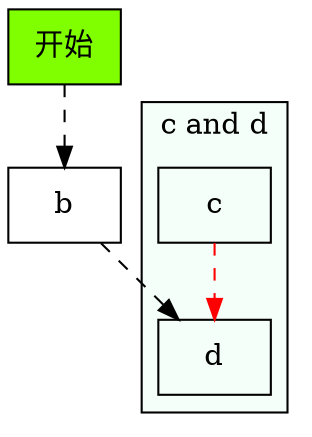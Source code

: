 digraph pic {
    node [shape = "record"];
    edge [style = "dashed"];

    "开始" [style = "filled", color = "black", fillcolor = "chartreuse"];

    b;
    subgraph cluster_cd {

    label = "c and d";

    bgcolor = "mintcream";

    c;

    d;

    }
    "开始" -> b;

    b -> d;

    c -> d [color = "red"];
}